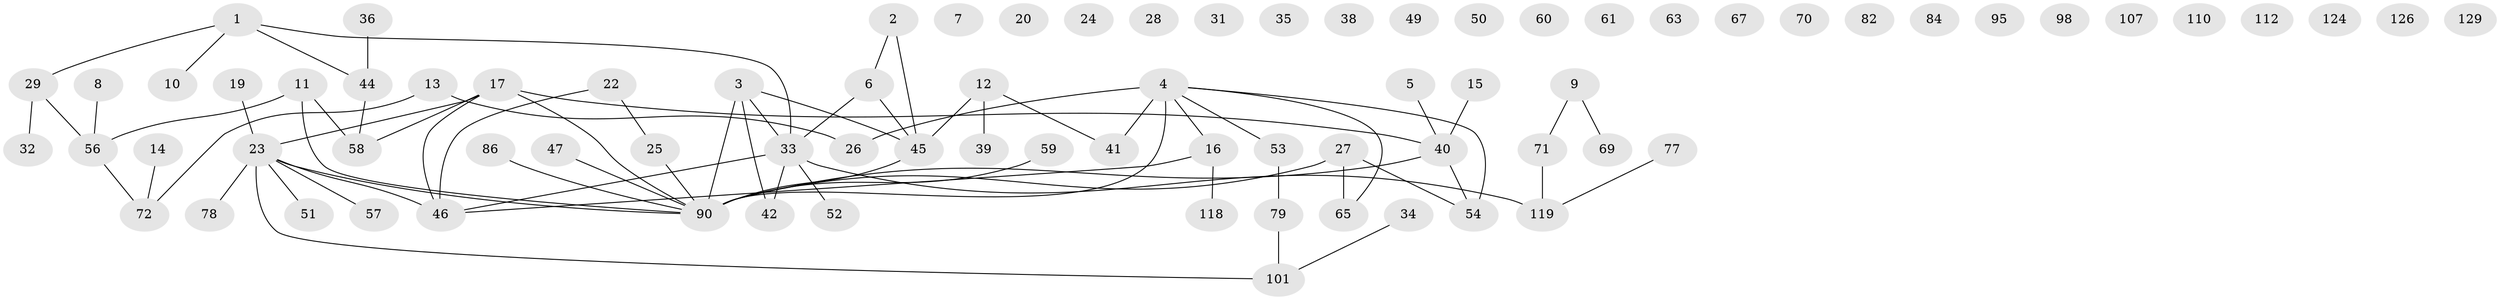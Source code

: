 // original degree distribution, {4: 0.08270676691729323, 1: 0.2706766917293233, 3: 0.17293233082706766, 5: 0.045112781954887216, 0: 0.15037593984962405, 2: 0.2631578947368421, 7: 0.007518796992481203, 6: 0.007518796992481203}
// Generated by graph-tools (version 1.1) at 2025/16/03/04/25 18:16:37]
// undirected, 79 vertices, 73 edges
graph export_dot {
graph [start="1"]
  node [color=gray90,style=filled];
  1;
  2 [super="+104"];
  3 [super="+18"];
  4 [super="+74"];
  5;
  6;
  7;
  8;
  9;
  10;
  11;
  12 [super="+68+85"];
  13;
  14;
  15 [super="+21"];
  16 [super="+55"];
  17 [super="+43+102+37"];
  19;
  20;
  22 [super="+48"];
  23 [super="+93+100+83"];
  24;
  25;
  26;
  27;
  28;
  29 [super="+30"];
  31;
  32;
  33 [super="+125+106"];
  34;
  35;
  36;
  38;
  39;
  40 [super="+127"];
  41;
  42 [super="+132"];
  44 [super="+105"];
  45 [super="+88+97+87"];
  46 [super="+62+109+116"];
  47 [super="+64"];
  49;
  50 [super="+73"];
  51;
  52;
  53 [super="+96"];
  54 [super="+80"];
  56 [super="+111+81"];
  57;
  58;
  59;
  60 [super="+92"];
  61 [super="+66"];
  63;
  65;
  67;
  69;
  70;
  71 [super="+75"];
  72;
  77;
  78;
  79;
  82;
  84 [super="+94"];
  86;
  90 [super="+108+99+91"];
  95;
  98;
  101 [super="+103+130"];
  107;
  110;
  112;
  118;
  119 [super="+122"];
  124;
  126;
  129;
  1 -- 10;
  1 -- 29;
  1 -- 44;
  1 -- 33;
  2 -- 6;
  2 -- 45;
  3 -- 33;
  3 -- 42;
  3 -- 90 [weight=2];
  3 -- 45 [weight=2];
  4 -- 26;
  4 -- 41;
  4 -- 90 [weight=3];
  4 -- 16;
  4 -- 65;
  4 -- 53;
  4 -- 54;
  5 -- 40;
  6 -- 33;
  6 -- 45;
  8 -- 56;
  9 -- 69;
  9 -- 71;
  11 -- 58;
  11 -- 90;
  11 -- 56;
  12 -- 41;
  12 -- 45;
  12 -- 39;
  13 -- 26;
  13 -- 72;
  14 -- 72;
  15 -- 40;
  16 -- 118;
  16 -- 46;
  17 -- 58;
  17 -- 90;
  17 -- 40;
  17 -- 23;
  17 -- 46;
  19 -- 23;
  22 -- 46;
  22 -- 25;
  23 -- 51;
  23 -- 101;
  23 -- 78;
  23 -- 57;
  23 -- 46;
  23 -- 90;
  25 -- 90;
  27 -- 65;
  27 -- 90;
  27 -- 54;
  29 -- 32;
  29 -- 56;
  33 -- 52;
  33 -- 119;
  33 -- 46;
  33 -- 42;
  34 -- 101;
  36 -- 44;
  40 -- 54;
  40 -- 90;
  44 -- 58;
  45 -- 90;
  47 -- 90;
  53 -- 79;
  56 -- 72;
  59 -- 90;
  71 -- 119;
  77 -- 119;
  79 -- 101;
  86 -- 90;
}
